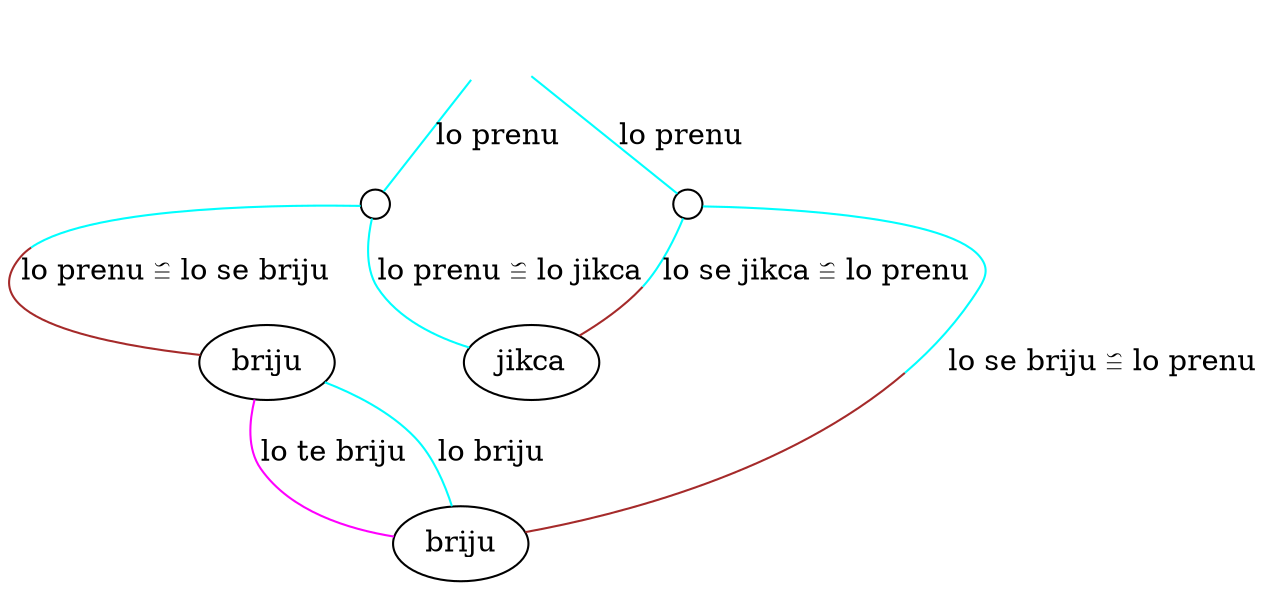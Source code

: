 graph {
    out [ style=invis ];
    {
        jikca;
    }
    {
        briju1 [ label="briju" ];
        briju2 [ label="briju" ];
    }
    {
        rank = same;
        dot1 [ label="" shape=circle width=.2 ];
        dot2 [ label="" shape=circle width=.2 ];
    }
    out -- dot1 [ label="lo prenu" color="cyan" ];
    dot1 -- jikca [ label="lo prenu ≌ lo jikca" color="cyan" ];
    dot1 -- briju1 [ label="lo prenu ≌ lo se briju" color="cyan;0.5:brown" ];
    briju1 -- briju2 [ label="lo briju" color="cyan" ];
    briju1 -- briju2 [ label="lo te briju" color="magenta" ];
    jikca -- dot2 [ label="lo se jikca ≌ lo prenu" color="brown;0.5:cyan" ];
    briju2 -- dot2 [ label="lo se briju ≌ lo prenu" color="brown;0.5:cyan" ];
    dot2 -- out [ label="lo prenu" color="cyan" ];
}
